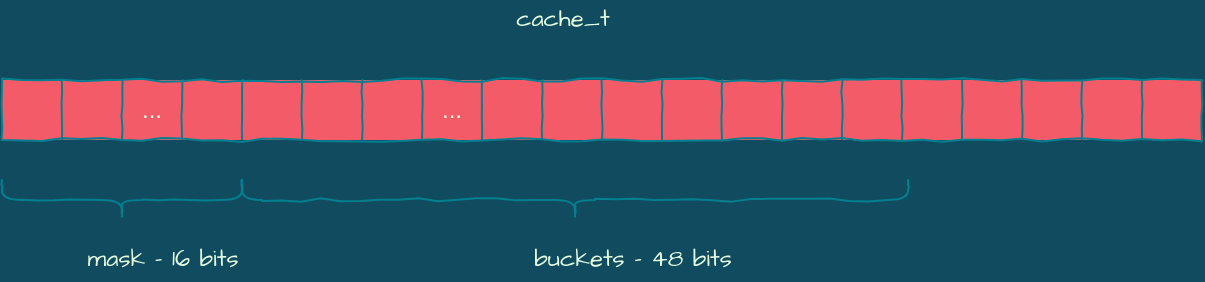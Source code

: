 <mxfile version="14.2.4" type="github">
  <diagram id="6TxaEl9o-I1fTO_qHcDN" name="Page-1">
    <mxGraphModel dx="2082" dy="681" grid="1" gridSize="10" guides="1" tooltips="1" connect="1" arrows="1" fold="1" page="1" pageScale="1" pageWidth="827" pageHeight="1169" background="#114B5F" math="0" shadow="0">
      <root>
        <mxCell id="0" />
        <mxCell id="1" parent="0" />
        <mxCell id="L6nYo7WYAfvZyUBZVPKv-1" value="" style="shape=table;html=1;whiteSpace=wrap;startSize=0;container=1;collapsible=0;childLayout=tableLayout;fillColor=#F45B69;comic=1;fontFamily=Architects Daughter;fontSource=https%3A%2F%2Ffonts.googleapis.com%2Fcss%3Ffamily%3DArchitects%2BDaughter;rounded=1;aspect=fixed;strokeColor=#028090;fontColor=#E4FDE1;" parent="1" vertex="1">
          <mxGeometry x="-713" y="210" width="600" height="30" as="geometry" />
        </mxCell>
        <mxCell id="L6nYo7WYAfvZyUBZVPKv-2" value="" style="shape=partialRectangle;html=1;whiteSpace=wrap;collapsible=0;dropTarget=0;pointerEvents=0;fillColor=none;top=0;left=0;bottom=0;right=0;points=[[0,0.5],[1,0.5]];portConstraint=eastwest;rounded=1;strokeColor=#028090;fontColor=#E4FDE1;" parent="L6nYo7WYAfvZyUBZVPKv-1" vertex="1">
          <mxGeometry width="600" height="30" as="geometry" />
        </mxCell>
        <mxCell id="L6nYo7WYAfvZyUBZVPKv-3" value="" style="shape=partialRectangle;html=1;whiteSpace=wrap;connectable=0;overflow=hidden;fillColor=none;top=0;left=0;bottom=0;right=0;rounded=1;strokeColor=#028090;fontColor=#E4FDE1;" parent="L6nYo7WYAfvZyUBZVPKv-2" vertex="1">
          <mxGeometry width="30" height="30" as="geometry" />
        </mxCell>
        <mxCell id="L6nYo7WYAfvZyUBZVPKv-4" value="" style="shape=partialRectangle;html=1;whiteSpace=wrap;connectable=0;overflow=hidden;fillColor=none;top=0;left=0;bottom=0;right=0;rounded=1;strokeColor=#028090;fontColor=#E4FDE1;" parent="L6nYo7WYAfvZyUBZVPKv-2" vertex="1">
          <mxGeometry x="30" width="30" height="30" as="geometry" />
        </mxCell>
        <mxCell id="L6nYo7WYAfvZyUBZVPKv-5" value="..." style="shape=partialRectangle;html=1;whiteSpace=wrap;connectable=0;overflow=hidden;fillColor=none;top=0;left=0;bottom=0;right=0;rounded=1;strokeColor=#028090;fontColor=#E4FDE1;" parent="L6nYo7WYAfvZyUBZVPKv-2" vertex="1">
          <mxGeometry x="60" width="30" height="30" as="geometry" />
        </mxCell>
        <mxCell id="L6nYo7WYAfvZyUBZVPKv-6" value="" style="shape=partialRectangle;html=1;whiteSpace=wrap;connectable=0;overflow=hidden;fillColor=none;top=0;left=0;bottom=0;right=0;rounded=1;strokeColor=#028090;fontColor=#E4FDE1;" parent="L6nYo7WYAfvZyUBZVPKv-2" vertex="1">
          <mxGeometry x="90" width="30" height="30" as="geometry" />
        </mxCell>
        <mxCell id="L6nYo7WYAfvZyUBZVPKv-7" value="" style="shape=partialRectangle;html=1;whiteSpace=wrap;connectable=0;overflow=hidden;fillColor=none;top=0;left=0;bottom=0;right=0;rounded=1;strokeColor=#028090;fontColor=#E4FDE1;" parent="L6nYo7WYAfvZyUBZVPKv-2" vertex="1">
          <mxGeometry x="120" width="30" height="30" as="geometry" />
        </mxCell>
        <mxCell id="L6nYo7WYAfvZyUBZVPKv-8" value="" style="shape=partialRectangle;html=1;whiteSpace=wrap;connectable=0;overflow=hidden;fillColor=none;top=0;left=0;bottom=0;right=0;rounded=1;strokeColor=#028090;fontColor=#E4FDE1;" parent="L6nYo7WYAfvZyUBZVPKv-2" vertex="1">
          <mxGeometry x="150" width="30" height="30" as="geometry" />
        </mxCell>
        <mxCell id="L6nYo7WYAfvZyUBZVPKv-9" value="" style="shape=partialRectangle;html=1;whiteSpace=wrap;connectable=0;overflow=hidden;fillColor=none;top=0;left=0;bottom=0;right=0;rounded=1;strokeColor=#028090;fontColor=#E4FDE1;" parent="L6nYo7WYAfvZyUBZVPKv-2" vertex="1">
          <mxGeometry x="180" width="30" height="30" as="geometry" />
        </mxCell>
        <mxCell id="L6nYo7WYAfvZyUBZVPKv-10" value="..." style="shape=partialRectangle;html=1;whiteSpace=wrap;connectable=0;overflow=hidden;fillColor=none;top=0;left=0;bottom=0;right=0;rounded=1;strokeColor=#028090;fontColor=#E4FDE1;" parent="L6nYo7WYAfvZyUBZVPKv-2" vertex="1">
          <mxGeometry x="210" width="30" height="30" as="geometry" />
        </mxCell>
        <mxCell id="L6nYo7WYAfvZyUBZVPKv-11" value="" style="shape=partialRectangle;html=1;whiteSpace=wrap;connectable=0;overflow=hidden;fillColor=none;top=0;left=0;bottom=0;right=0;rounded=1;strokeColor=#028090;fontColor=#E4FDE1;" parent="L6nYo7WYAfvZyUBZVPKv-2" vertex="1">
          <mxGeometry x="240" width="30" height="30" as="geometry" />
        </mxCell>
        <mxCell id="L6nYo7WYAfvZyUBZVPKv-12" value="" style="shape=partialRectangle;html=1;whiteSpace=wrap;connectable=0;overflow=hidden;fillColor=none;top=0;left=0;bottom=0;right=0;rounded=1;strokeColor=#028090;fontColor=#E4FDE1;" parent="L6nYo7WYAfvZyUBZVPKv-2" vertex="1">
          <mxGeometry x="270" width="30" height="30" as="geometry" />
        </mxCell>
        <mxCell id="L6nYo7WYAfvZyUBZVPKv-13" value="" style="shape=partialRectangle;html=1;whiteSpace=wrap;connectable=0;overflow=hidden;fillColor=none;top=0;left=0;bottom=0;right=0;rounded=1;strokeColor=#028090;fontColor=#E4FDE1;" parent="L6nYo7WYAfvZyUBZVPKv-2" vertex="1">
          <mxGeometry x="300" width="30" height="30" as="geometry" />
        </mxCell>
        <mxCell id="L6nYo7WYAfvZyUBZVPKv-14" value="" style="shape=partialRectangle;html=1;whiteSpace=wrap;connectable=0;overflow=hidden;fillColor=none;top=0;left=0;bottom=0;right=0;rounded=1;strokeColor=#028090;fontColor=#E4FDE1;" parent="L6nYo7WYAfvZyUBZVPKv-2" vertex="1">
          <mxGeometry x="330" width="30" height="30" as="geometry" />
        </mxCell>
        <mxCell id="L6nYo7WYAfvZyUBZVPKv-15" value="" style="shape=partialRectangle;html=1;whiteSpace=wrap;connectable=0;overflow=hidden;fillColor=none;top=0;left=0;bottom=0;right=0;rounded=1;strokeColor=#028090;fontColor=#E4FDE1;" parent="L6nYo7WYAfvZyUBZVPKv-2" vertex="1">
          <mxGeometry x="360" width="30" height="30" as="geometry" />
        </mxCell>
        <mxCell id="L6nYo7WYAfvZyUBZVPKv-16" value="" style="shape=partialRectangle;html=1;whiteSpace=wrap;connectable=0;overflow=hidden;fillColor=none;top=0;left=0;bottom=0;right=0;rounded=1;strokeColor=#028090;fontColor=#E4FDE1;" parent="L6nYo7WYAfvZyUBZVPKv-2" vertex="1">
          <mxGeometry x="390" width="30" height="30" as="geometry" />
        </mxCell>
        <mxCell id="L6nYo7WYAfvZyUBZVPKv-17" value="" style="shape=partialRectangle;html=1;whiteSpace=wrap;connectable=0;overflow=hidden;fillColor=none;top=0;left=0;bottom=0;right=0;rounded=1;strokeColor=#028090;fontColor=#E4FDE1;" parent="L6nYo7WYAfvZyUBZVPKv-2" vertex="1">
          <mxGeometry x="420" width="30" height="30" as="geometry" />
        </mxCell>
        <mxCell id="L6nYo7WYAfvZyUBZVPKv-18" value="" style="shape=partialRectangle;html=1;whiteSpace=wrap;connectable=0;overflow=hidden;fillColor=none;top=0;left=0;bottom=0;right=0;rounded=1;strokeColor=#028090;fontColor=#E4FDE1;" parent="L6nYo7WYAfvZyUBZVPKv-2" vertex="1">
          <mxGeometry x="450" width="30" height="30" as="geometry" />
        </mxCell>
        <mxCell id="L6nYo7WYAfvZyUBZVPKv-19" value="" style="shape=partialRectangle;html=1;whiteSpace=wrap;connectable=0;overflow=hidden;fillColor=none;top=0;left=0;bottom=0;right=0;rounded=1;strokeColor=#028090;fontColor=#E4FDE1;" parent="L6nYo7WYAfvZyUBZVPKv-2" vertex="1">
          <mxGeometry x="480" width="30" height="30" as="geometry" />
        </mxCell>
        <mxCell id="L6nYo7WYAfvZyUBZVPKv-20" value="" style="shape=partialRectangle;html=1;whiteSpace=wrap;connectable=0;overflow=hidden;fillColor=none;top=0;left=0;bottom=0;right=0;rounded=1;strokeColor=#028090;fontColor=#E4FDE1;" parent="L6nYo7WYAfvZyUBZVPKv-2" vertex="1">
          <mxGeometry x="510" width="30" height="30" as="geometry" />
        </mxCell>
        <mxCell id="L6nYo7WYAfvZyUBZVPKv-21" value="" style="shape=partialRectangle;html=1;whiteSpace=wrap;connectable=0;overflow=hidden;fillColor=none;top=0;left=0;bottom=0;right=0;rounded=1;strokeColor=#028090;fontColor=#E4FDE1;" parent="L6nYo7WYAfvZyUBZVPKv-2" vertex="1">
          <mxGeometry x="540" width="30" height="30" as="geometry" />
        </mxCell>
        <mxCell id="L6nYo7WYAfvZyUBZVPKv-22" value="" style="shape=partialRectangle;html=1;whiteSpace=wrap;connectable=0;overflow=hidden;fillColor=none;top=0;left=0;bottom=0;right=0;rounded=1;strokeColor=#028090;fontColor=#E4FDE1;" parent="L6nYo7WYAfvZyUBZVPKv-2" vertex="1">
          <mxGeometry x="570" width="30" height="30" as="geometry" />
        </mxCell>
        <mxCell id="L6nYo7WYAfvZyUBZVPKv-23" value="" style="shape=curlyBracket;whiteSpace=wrap;html=1;comic=1;fillColor=#F45B69;direction=north;rounded=1;strokeColor=#028090;fontColor=#E4FDE1;" parent="1" vertex="1">
          <mxGeometry x="-713" y="260" width="120" height="20" as="geometry" />
        </mxCell>
        <mxCell id="L6nYo7WYAfvZyUBZVPKv-25" value="mask - 16 bits" style="text;html=1;align=center;verticalAlign=middle;resizable=0;points=[];autosize=1;fontFamily=Architects Daughter;rounded=1;fontColor=#E4FDE1;" parent="1" vertex="1">
          <mxGeometry x="-678" y="290" width="90" height="20" as="geometry" />
        </mxCell>
        <mxCell id="L6nYo7WYAfvZyUBZVPKv-26" value="" style="shape=curlyBracket;whiteSpace=wrap;html=1;comic=1;fillColor=#F45B69;direction=north;rounded=1;strokeColor=#028090;fontColor=#E4FDE1;" parent="1" vertex="1">
          <mxGeometry x="-593" y="260" width="333" height="20" as="geometry" />
        </mxCell>
        <mxCell id="L6nYo7WYAfvZyUBZVPKv-27" value="buckets - 48 bits" style="text;html=1;align=center;verticalAlign=middle;resizable=0;points=[];autosize=1;fontFamily=Architects Daughter;rounded=1;fontColor=#E4FDE1;" parent="1" vertex="1">
          <mxGeometry x="-453" y="290" width="110" height="20" as="geometry" />
        </mxCell>
        <mxCell id="L6nYo7WYAfvZyUBZVPKv-28" value="cache_t" style="text;html=1;align=center;verticalAlign=middle;resizable=0;points=[];autosize=1;fontFamily=Architects Daughter;rounded=1;fontColor=#E4FDE1;" parent="1" vertex="1">
          <mxGeometry x="-463" y="170" width="60" height="20" as="geometry" />
        </mxCell>
      </root>
    </mxGraphModel>
  </diagram>
</mxfile>
